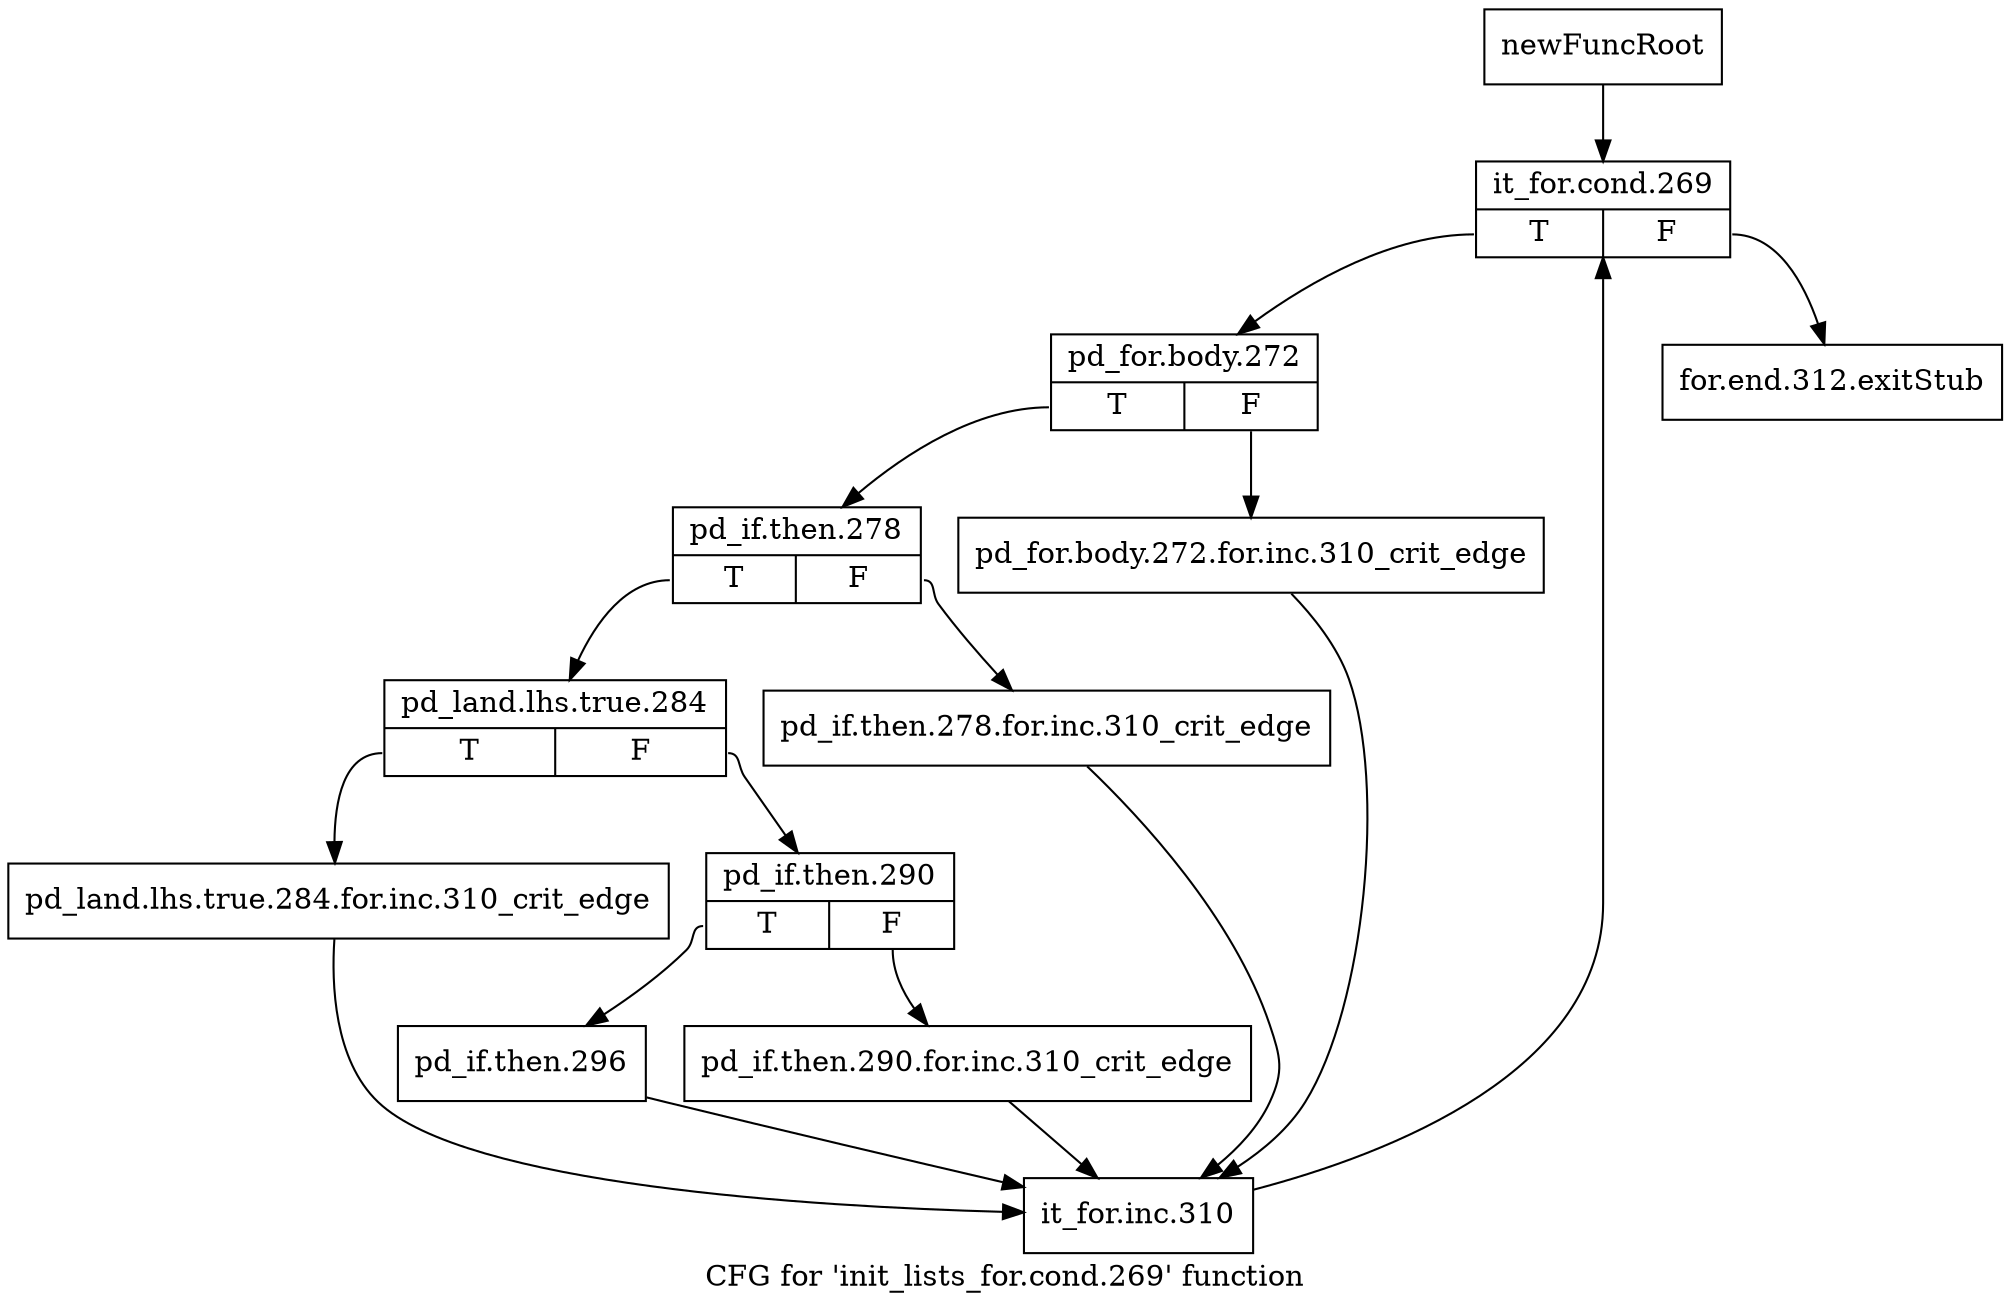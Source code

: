 digraph "CFG for 'init_lists_for.cond.269' function" {
	label="CFG for 'init_lists_for.cond.269' function";

	Node0x26c5f90 [shape=record,label="{newFuncRoot}"];
	Node0x26c5f90 -> Node0x26c6030;
	Node0x26c5fe0 [shape=record,label="{for.end.312.exitStub}"];
	Node0x26c6030 [shape=record,label="{it_for.cond.269|{<s0>T|<s1>F}}"];
	Node0x26c6030:s0 -> Node0x26c6080;
	Node0x26c6030:s1 -> Node0x26c5fe0;
	Node0x26c6080 [shape=record,label="{pd_for.body.272|{<s0>T|<s1>F}}"];
	Node0x26c6080:s0 -> Node0x26c6120;
	Node0x26c6080:s1 -> Node0x26c60d0;
	Node0x26c60d0 [shape=record,label="{pd_for.body.272.for.inc.310_crit_edge}"];
	Node0x26c60d0 -> Node0x26c6c40;
	Node0x26c6120 [shape=record,label="{pd_if.then.278|{<s0>T|<s1>F}}"];
	Node0x26c6120:s0 -> Node0x26c61c0;
	Node0x26c6120:s1 -> Node0x26c6170;
	Node0x26c6170 [shape=record,label="{pd_if.then.278.for.inc.310_crit_edge}"];
	Node0x26c6170 -> Node0x26c6c40;
	Node0x26c61c0 [shape=record,label="{pd_land.lhs.true.284|{<s0>T|<s1>F}}"];
	Node0x26c61c0:s0 -> Node0x26c6bf0;
	Node0x26c61c0:s1 -> Node0x26c6b00;
	Node0x26c6b00 [shape=record,label="{pd_if.then.290|{<s0>T|<s1>F}}"];
	Node0x26c6b00:s0 -> Node0x26c6ba0;
	Node0x26c6b00:s1 -> Node0x26c6b50;
	Node0x26c6b50 [shape=record,label="{pd_if.then.290.for.inc.310_crit_edge}"];
	Node0x26c6b50 -> Node0x26c6c40;
	Node0x26c6ba0 [shape=record,label="{pd_if.then.296}"];
	Node0x26c6ba0 -> Node0x26c6c40;
	Node0x26c6bf0 [shape=record,label="{pd_land.lhs.true.284.for.inc.310_crit_edge}"];
	Node0x26c6bf0 -> Node0x26c6c40;
	Node0x26c6c40 [shape=record,label="{it_for.inc.310}"];
	Node0x26c6c40 -> Node0x26c6030;
}
